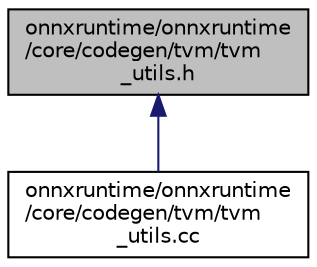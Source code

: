 digraph "onnxruntime/onnxruntime/core/codegen/tvm/tvm_utils.h"
{
  edge [fontname="Helvetica",fontsize="10",labelfontname="Helvetica",labelfontsize="10"];
  node [fontname="Helvetica",fontsize="10",shape=record];
  Node25 [label="onnxruntime/onnxruntime\l/core/codegen/tvm/tvm\l_utils.h",height=0.2,width=0.4,color="black", fillcolor="grey75", style="filled", fontcolor="black"];
  Node25 -> Node26 [dir="back",color="midnightblue",fontsize="10",style="solid",fontname="Helvetica"];
  Node26 [label="onnxruntime/onnxruntime\l/core/codegen/tvm/tvm\l_utils.cc",height=0.2,width=0.4,color="black", fillcolor="white", style="filled",URL="$tvm__utils_8cc.html"];
}
